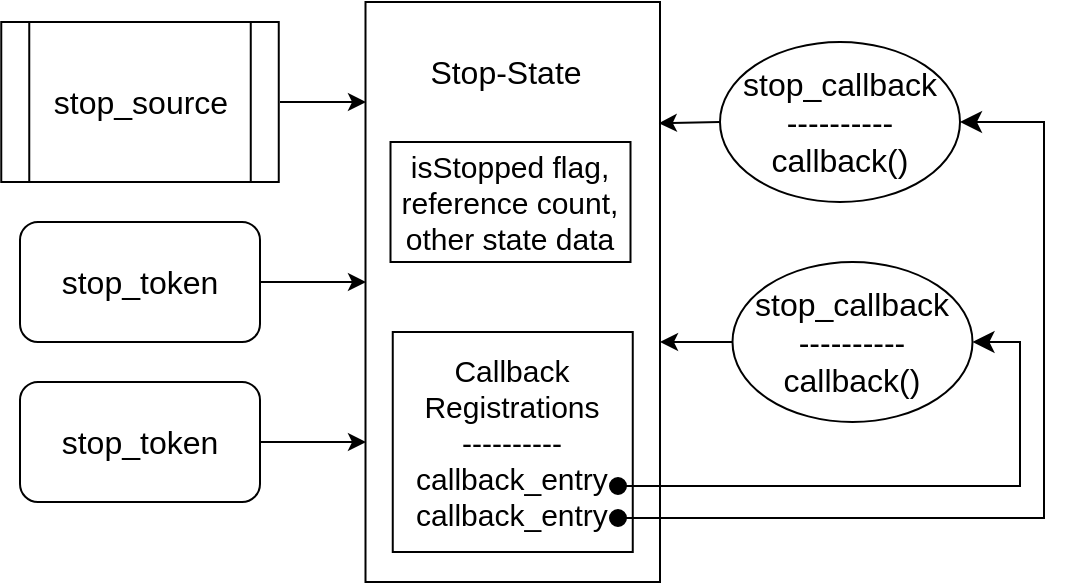 <mxfile version="24.7.8">
  <diagram name="Page-1" id="2tC8VmPLjtLr1J6G5vQs">
    <mxGraphModel dx="704" dy="626" grid="1" gridSize="10" guides="1" tooltips="1" connect="1" arrows="1" fold="1" page="1" pageScale="1" pageWidth="850" pageHeight="1100" math="0" shadow="0">
      <root>
        <mxCell id="0" />
        <mxCell id="1" parent="0" />
        <mxCell id="pvtO3db3lYFqt5PCmuNX-112" value="" style="rounded=0;whiteSpace=wrap;html=1;fontSize=16;" vertex="1" parent="1">
          <mxGeometry x="232.75" y="210" width="147.25" height="290" as="geometry" />
        </mxCell>
        <mxCell id="pvtO3db3lYFqt5PCmuNX-114" value="stop_callback&lt;div&gt;----------&lt;/div&gt;&lt;div&gt;callback()&lt;/div&gt;" style="ellipse;whiteSpace=wrap;html=1;fontSize=16;" vertex="1" parent="1">
          <mxGeometry x="410" y="230" width="120" height="80" as="geometry" />
        </mxCell>
        <mxCell id="pvtO3db3lYFqt5PCmuNX-116" value="stop_token" style="rounded=1;whiteSpace=wrap;html=1;fontSize=16;" vertex="1" parent="1">
          <mxGeometry x="60" y="320" width="120" height="60" as="geometry" />
        </mxCell>
        <mxCell id="pvtO3db3lYFqt5PCmuNX-117" value="stop_token" style="rounded=1;whiteSpace=wrap;html=1;fontSize=16;" vertex="1" parent="1">
          <mxGeometry x="60" y="400" width="120" height="60" as="geometry" />
        </mxCell>
        <mxCell id="pvtO3db3lYFqt5PCmuNX-118" value="stop_source" style="shape=process;whiteSpace=wrap;html=1;backgroundOutline=1;fontSize=16;" vertex="1" parent="1">
          <mxGeometry x="50.63" y="220" width="138.75" height="80" as="geometry" />
        </mxCell>
        <mxCell id="pvtO3db3lYFqt5PCmuNX-119" value="&lt;font style=&quot;font-size: 15px;&quot;&gt;isStopped flag, reference count,&lt;/font&gt;&lt;div style=&quot;font-size: 15px;&quot;&gt;&lt;font style=&quot;font-size: 15px;&quot;&gt;other state data&lt;/font&gt;&lt;/div&gt;" style="rounded=0;whiteSpace=wrap;html=1;" vertex="1" parent="1">
          <mxGeometry x="245.25" y="280" width="120" height="60" as="geometry" />
        </mxCell>
        <mxCell id="pvtO3db3lYFqt5PCmuNX-120" value="&lt;span style=&quot;font-size: 15px;&quot;&gt;Callback&lt;/span&gt;&lt;div&gt;&lt;span style=&quot;font-size: 15px;&quot;&gt;Registrations&lt;/span&gt;&lt;/div&gt;&lt;div&gt;&lt;span style=&quot;font-size: 15px;&quot;&gt;----------&lt;/span&gt;&lt;/div&gt;&lt;div&gt;&lt;span style=&quot;font-size: 15px;&quot;&gt;callback_entry&lt;/span&gt;&lt;/div&gt;&lt;div&gt;&lt;span style=&quot;font-size: 15px;&quot;&gt;callback_entry&lt;/span&gt;&lt;/div&gt;" style="rounded=0;whiteSpace=wrap;html=1;" vertex="1" parent="1">
          <mxGeometry x="246.38" y="375" width="120" height="110" as="geometry" />
        </mxCell>
        <mxCell id="pvtO3db3lYFqt5PCmuNX-122" value="&lt;font style=&quot;font-size: 16px;&quot;&gt;Stop-State&lt;/font&gt;" style="text;html=1;align=center;verticalAlign=middle;whiteSpace=wrap;rounded=0;" vertex="1" parent="1">
          <mxGeometry x="252.75" y="230" width="100" height="30" as="geometry" />
        </mxCell>
        <mxCell id="pvtO3db3lYFqt5PCmuNX-123" value="" style="endArrow=classic;html=1;rounded=0;" edge="1" parent="1">
          <mxGeometry width="50" height="50" relative="1" as="geometry">
            <mxPoint x="190" y="260" as="sourcePoint" />
            <mxPoint x="233" y="260" as="targetPoint" />
          </mxGeometry>
        </mxCell>
        <mxCell id="pvtO3db3lYFqt5PCmuNX-124" value="" style="endArrow=classic;html=1;rounded=0;" edge="1" parent="1">
          <mxGeometry width="50" height="50" relative="1" as="geometry">
            <mxPoint x="180" y="350" as="sourcePoint" />
            <mxPoint x="233" y="350" as="targetPoint" />
          </mxGeometry>
        </mxCell>
        <mxCell id="pvtO3db3lYFqt5PCmuNX-125" value="" style="endArrow=classic;html=1;rounded=0;" edge="1" parent="1">
          <mxGeometry width="50" height="50" relative="1" as="geometry">
            <mxPoint x="180" y="430" as="sourcePoint" />
            <mxPoint x="233" y="430" as="targetPoint" />
          </mxGeometry>
        </mxCell>
        <mxCell id="pvtO3db3lYFqt5PCmuNX-126" value="stop_callback&lt;div&gt;----------&lt;/div&gt;&lt;div&gt;callback()&lt;/div&gt;" style="ellipse;whiteSpace=wrap;html=1;fontSize=16;" vertex="1" parent="1">
          <mxGeometry x="416.25" y="340" width="120" height="80" as="geometry" />
        </mxCell>
        <mxCell id="pvtO3db3lYFqt5PCmuNX-127" value="" style="edgeStyle=elbowEdgeStyle;endArrow=classic;html=1;rounded=0;endSize=8;startSize=8;entryX=1;entryY=0.5;entryDx=0;entryDy=0;startArrow=oval;startFill=1;" edge="1" parent="1" target="pvtO3db3lYFqt5PCmuNX-126">
          <mxGeometry width="50" height="50" relative="1" as="geometry">
            <mxPoint x="359" y="452" as="sourcePoint" />
            <mxPoint x="550" y="380" as="targetPoint" />
            <Array as="points">
              <mxPoint x="560" y="420" />
            </Array>
          </mxGeometry>
        </mxCell>
        <mxCell id="pvtO3db3lYFqt5PCmuNX-128" value="" style="edgeStyle=elbowEdgeStyle;endArrow=classic;html=1;rounded=0;endSize=8;startSize=8;entryX=1;entryY=0.5;entryDx=0;entryDy=0;startArrow=oval;startFill=1;" edge="1" parent="1" target="pvtO3db3lYFqt5PCmuNX-114">
          <mxGeometry width="50" height="50" relative="1" as="geometry">
            <mxPoint x="359" y="468" as="sourcePoint" />
            <mxPoint x="533.92" y="270.72" as="targetPoint" />
            <Array as="points">
              <mxPoint x="572" y="370" />
            </Array>
          </mxGeometry>
        </mxCell>
        <mxCell id="pvtO3db3lYFqt5PCmuNX-129" value="" style="endArrow=classic;html=1;rounded=0;entryX=0.996;entryY=0.209;entryDx=0;entryDy=0;entryPerimeter=0;" edge="1" parent="1" target="pvtO3db3lYFqt5PCmuNX-112">
          <mxGeometry width="50" height="50" relative="1" as="geometry">
            <mxPoint x="410" y="270" as="sourcePoint" />
            <mxPoint x="460" y="220" as="targetPoint" />
          </mxGeometry>
        </mxCell>
        <mxCell id="pvtO3db3lYFqt5PCmuNX-130" value="" style="endArrow=classic;html=1;rounded=0;" edge="1" parent="1">
          <mxGeometry width="50" height="50" relative="1" as="geometry">
            <mxPoint x="416" y="380" as="sourcePoint" />
            <mxPoint x="380" y="380" as="targetPoint" />
          </mxGeometry>
        </mxCell>
      </root>
    </mxGraphModel>
  </diagram>
</mxfile>
